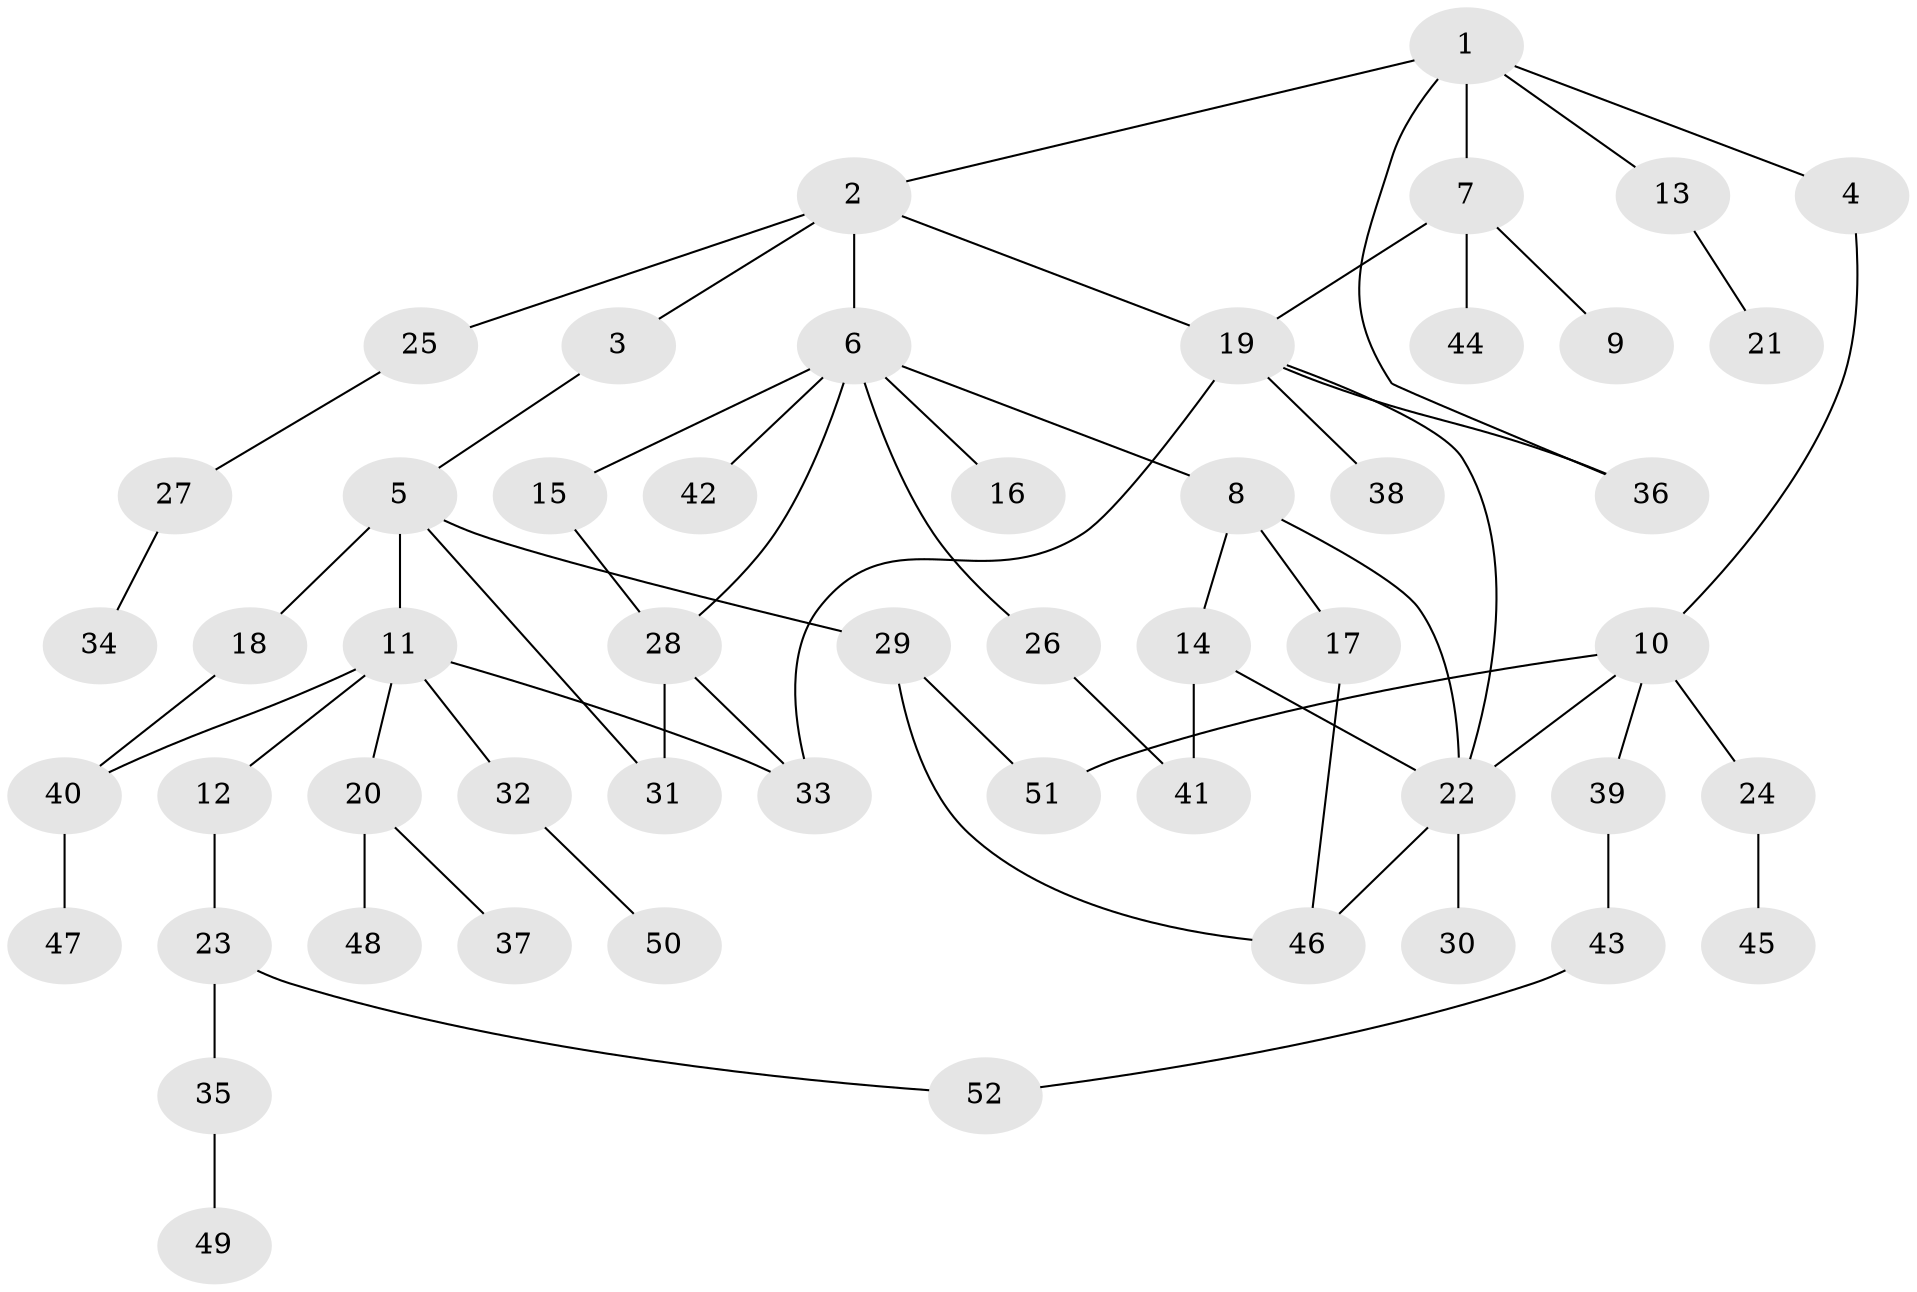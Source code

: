 // Generated by graph-tools (version 1.1) at 2025/25/03/09/25 03:25:28]
// undirected, 52 vertices, 66 edges
graph export_dot {
graph [start="1"]
  node [color=gray90,style=filled];
  1;
  2;
  3;
  4;
  5;
  6;
  7;
  8;
  9;
  10;
  11;
  12;
  13;
  14;
  15;
  16;
  17;
  18;
  19;
  20;
  21;
  22;
  23;
  24;
  25;
  26;
  27;
  28;
  29;
  30;
  31;
  32;
  33;
  34;
  35;
  36;
  37;
  38;
  39;
  40;
  41;
  42;
  43;
  44;
  45;
  46;
  47;
  48;
  49;
  50;
  51;
  52;
  1 -- 2;
  1 -- 4;
  1 -- 7;
  1 -- 13;
  1 -- 36;
  2 -- 3;
  2 -- 6;
  2 -- 25;
  2 -- 19;
  3 -- 5;
  4 -- 10;
  5 -- 11;
  5 -- 18;
  5 -- 29;
  5 -- 31;
  6 -- 8;
  6 -- 15;
  6 -- 16;
  6 -- 26;
  6 -- 28;
  6 -- 42;
  7 -- 9;
  7 -- 19;
  7 -- 44;
  8 -- 14;
  8 -- 17;
  8 -- 22;
  10 -- 24;
  10 -- 39;
  10 -- 51;
  10 -- 22;
  11 -- 12;
  11 -- 20;
  11 -- 32;
  11 -- 40;
  11 -- 33;
  12 -- 23;
  13 -- 21;
  14 -- 41;
  14 -- 22;
  15 -- 28;
  17 -- 46;
  18 -- 40;
  19 -- 22;
  19 -- 33;
  19 -- 38;
  19 -- 36;
  20 -- 37;
  20 -- 48;
  22 -- 30;
  22 -- 46;
  23 -- 35;
  23 -- 52;
  24 -- 45;
  25 -- 27;
  26 -- 41;
  27 -- 34;
  28 -- 33;
  28 -- 31;
  29 -- 46;
  29 -- 51;
  32 -- 50;
  35 -- 49;
  39 -- 43;
  40 -- 47;
  43 -- 52;
}
